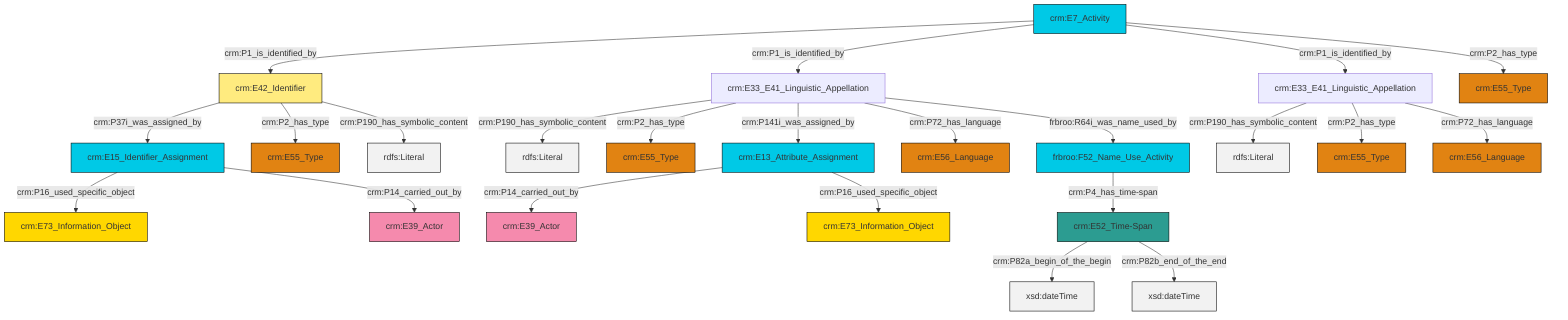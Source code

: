 graph TD
classDef Literal fill:#f2f2f2,stroke:#000000;
classDef CRM_Entity fill:#FFFFFF,stroke:#000000;
classDef Temporal_Entity fill:#00C9E6, stroke:#000000;
classDef Type fill:#E18312, stroke:#000000;
classDef Time-Span fill:#2C9C91, stroke:#000000;
classDef Appellation fill:#FFEB7F, stroke:#000000;
classDef Place fill:#008836, stroke:#000000;
classDef Persistent_Item fill:#B266B2, stroke:#000000;
classDef Conceptual_Object fill:#FFD700, stroke:#000000;
classDef Physical_Thing fill:#D2B48C, stroke:#000000;
classDef Actor fill:#f58aad, stroke:#000000;
classDef PC_Classes fill:#4ce600, stroke:#000000;
classDef Multi fill:#cccccc,stroke:#000000;

0["frbroo:F52_Name_Use_Activity"]:::Temporal_Entity -->|crm:P4_has_time-span| 1["crm:E52_Time-Span"]:::Time-Span
4["crm:E33_E41_Linguistic_Appellation"]:::Default -->|crm:P190_has_symbolic_content| 5[rdfs:Literal]:::Literal
11["crm:E7_Activity"]:::Temporal_Entity -->|crm:P1_is_identified_by| 12["crm:E42_Identifier"]:::Appellation
13["crm:E33_E41_Linguistic_Appellation"]:::Default -->|crm:P190_has_symbolic_content| 14[rdfs:Literal]:::Literal
1["crm:E52_Time-Span"]:::Time-Span -->|crm:P82a_begin_of_the_begin| 15[xsd:dateTime]:::Literal
16["crm:E15_Identifier_Assignment"]:::Temporal_Entity -->|crm:P16_used_specific_object| 17["crm:E73_Information_Object"]:::Conceptual_Object
4["crm:E33_E41_Linguistic_Appellation"]:::Default -->|crm:P2_has_type| 9["crm:E55_Type"]:::Type
12["crm:E42_Identifier"]:::Appellation -->|crm:P37i_was_assigned_by| 16["crm:E15_Identifier_Assignment"]:::Temporal_Entity
21["crm:E13_Attribute_Assignment"]:::Temporal_Entity -->|crm:P14_carried_out_by| 2["crm:E39_Actor"]:::Actor
11["crm:E7_Activity"]:::Temporal_Entity -->|crm:P1_is_identified_by| 4["crm:E33_E41_Linguistic_Appellation"]:::Default
4["crm:E33_E41_Linguistic_Appellation"]:::Default -->|crm:P141i_was_assigned_by| 21["crm:E13_Attribute_Assignment"]:::Temporal_Entity
13["crm:E33_E41_Linguistic_Appellation"]:::Default -->|crm:P2_has_type| 23["crm:E55_Type"]:::Type
13["crm:E33_E41_Linguistic_Appellation"]:::Default -->|crm:P72_has_language| 30["crm:E56_Language"]:::Type
16["crm:E15_Identifier_Assignment"]:::Temporal_Entity -->|crm:P14_carried_out_by| 31["crm:E39_Actor"]:::Actor
12["crm:E42_Identifier"]:::Appellation -->|crm:P2_has_type| 6["crm:E55_Type"]:::Type
11["crm:E7_Activity"]:::Temporal_Entity -->|crm:P1_is_identified_by| 13["crm:E33_E41_Linguistic_Appellation"]:::Default
4["crm:E33_E41_Linguistic_Appellation"]:::Default -->|crm:P72_has_language| 28["crm:E56_Language"]:::Type
4["crm:E33_E41_Linguistic_Appellation"]:::Default -->|frbroo:R64i_was_name_used_by| 0["frbroo:F52_Name_Use_Activity"]:::Temporal_Entity
11["crm:E7_Activity"]:::Temporal_Entity -->|crm:P2_has_type| 19["crm:E55_Type"]:::Type
1["crm:E52_Time-Span"]:::Time-Span -->|crm:P82b_end_of_the_end| 36[xsd:dateTime]:::Literal
12["crm:E42_Identifier"]:::Appellation -->|crm:P190_has_symbolic_content| 39[rdfs:Literal]:::Literal
21["crm:E13_Attribute_Assignment"]:::Temporal_Entity -->|crm:P16_used_specific_object| 32["crm:E73_Information_Object"]:::Conceptual_Object
